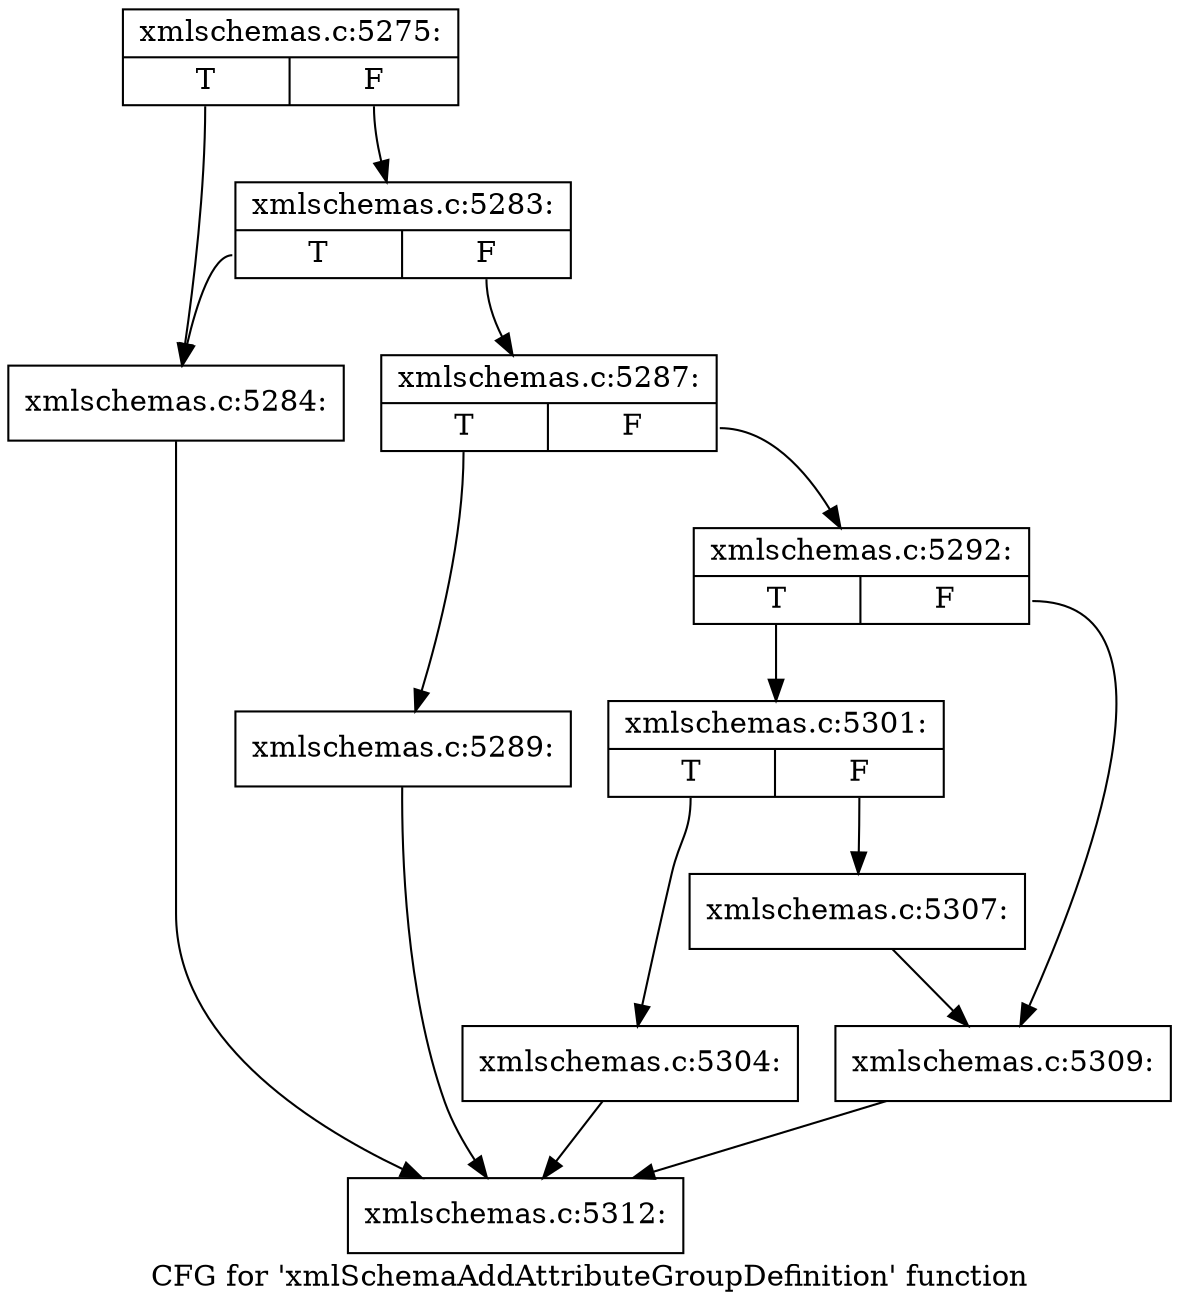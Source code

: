 digraph "CFG for 'xmlSchemaAddAttributeGroupDefinition' function" {
	label="CFG for 'xmlSchemaAddAttributeGroupDefinition' function";

	Node0x4d45d00 [shape=record,label="{xmlschemas.c:5275:|{<s0>T|<s1>F}}"];
	Node0x4d45d00:s0 -> Node0x4d52b10;
	Node0x4d45d00:s1 -> Node0x4d52bb0;
	Node0x4d52bb0 [shape=record,label="{xmlschemas.c:5283:|{<s0>T|<s1>F}}"];
	Node0x4d52bb0:s0 -> Node0x4d52b10;
	Node0x4d52bb0:s1 -> Node0x4d52b60;
	Node0x4d52b10 [shape=record,label="{xmlschemas.c:5284:}"];
	Node0x4d52b10 -> Node0x4d51680;
	Node0x4d52b60 [shape=record,label="{xmlschemas.c:5287:|{<s0>T|<s1>F}}"];
	Node0x4d52b60:s0 -> Node0x4d534f0;
	Node0x4d52b60:s1 -> Node0x4d53540;
	Node0x4d534f0 [shape=record,label="{xmlschemas.c:5289:}"];
	Node0x4d534f0 -> Node0x4d51680;
	Node0x4d53540 [shape=record,label="{xmlschemas.c:5292:|{<s0>T|<s1>F}}"];
	Node0x4d53540:s0 -> Node0x4d54db0;
	Node0x4d53540:s1 -> Node0x4d54e00;
	Node0x4d54db0 [shape=record,label="{xmlschemas.c:5301:|{<s0>T|<s1>F}}"];
	Node0x4d54db0:s0 -> Node0x4d559c0;
	Node0x4d54db0:s1 -> Node0x4d55a10;
	Node0x4d559c0 [shape=record,label="{xmlschemas.c:5304:}"];
	Node0x4d559c0 -> Node0x4d51680;
	Node0x4d55a10 [shape=record,label="{xmlschemas.c:5307:}"];
	Node0x4d55a10 -> Node0x4d54e00;
	Node0x4d54e00 [shape=record,label="{xmlschemas.c:5309:}"];
	Node0x4d54e00 -> Node0x4d51680;
	Node0x4d51680 [shape=record,label="{xmlschemas.c:5312:}"];
}
